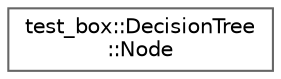 digraph "类继承关系图"
{
 // LATEX_PDF_SIZE
  bgcolor="transparent";
  edge [fontname=Helvetica,fontsize=10,labelfontname=Helvetica,labelfontsize=10];
  node [fontname=Helvetica,fontsize=10,shape=box,height=0.2,width=0.4];
  rankdir="LR";
  Node0 [id="Node000000",label="test_box::DecisionTree\l::Node",height=0.2,width=0.4,color="grey40", fillcolor="white", style="filled",URL="$structtest__box_1_1_decision_tree_1_1_node.html",tooltip=" "];
}
